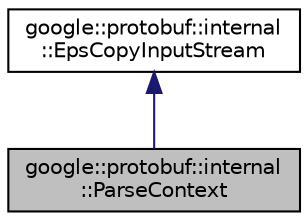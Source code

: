 digraph "google::protobuf::internal::ParseContext"
{
 // LATEX_PDF_SIZE
  edge [fontname="Helvetica",fontsize="10",labelfontname="Helvetica",labelfontsize="10"];
  node [fontname="Helvetica",fontsize="10",shape=record];
  Node1 [label="google::protobuf::internal\l::ParseContext",height=0.2,width=0.4,color="black", fillcolor="grey75", style="filled", fontcolor="black",tooltip=" "];
  Node2 -> Node1 [dir="back",color="midnightblue",fontsize="10",style="solid",fontname="Helvetica"];
  Node2 [label="google::protobuf::internal\l::EpsCopyInputStream",height=0.2,width=0.4,color="black", fillcolor="white", style="filled",URL="$classgoogle_1_1protobuf_1_1internal_1_1EpsCopyInputStream.html",tooltip=" "];
}
